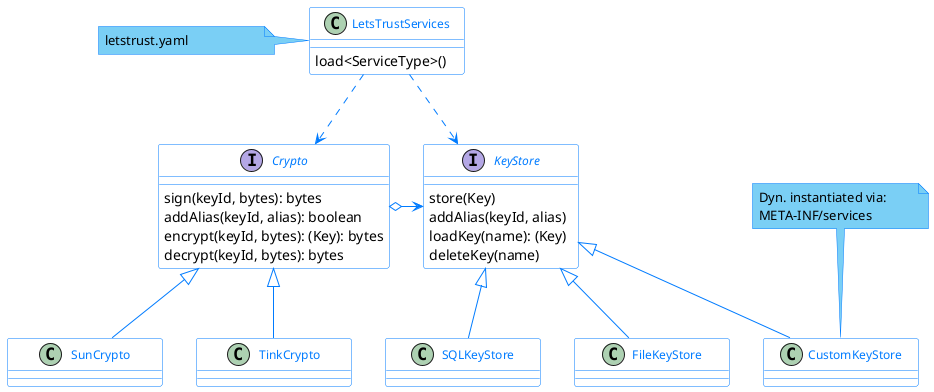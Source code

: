 @startuml
'https://plantuml.com/class-diagram

skinparam classFontColor 007BFF
skinparam classFontSize 12
skinparam classFontName Aapex
skinparam backgroundColor white
skinparam minClassWidth 155
skinparam nodesep 34
skinparam ranksep 70

skinparam class {
BorderColor 007BFF
ArrowColor 007BFF
BackgroundColor white
}

skinparam interface {
BorderColor 007BFF
ArrowColor 007BFF
}

skinparam note {
BorderColor 007BFF
BackgroundColor 7ACFF5
}

note as ConfNote
  letstrust.yaml
end note

class LetsTrustServices {
load<ServiceType>()
}

ConfNote -right- LetsTrustServices

LetsTrustServices ..> Crypto
LetsTrustServices ..> KeyStore

interface Crypto  {
sign(keyId, bytes): bytes
addAlias(keyId, alias): boolean
encrypt(keyId, bytes): (Key): bytes
decrypt(keyId, bytes): bytes
}

interface KeyStore {
store(Key)
addAlias(keyId, alias)
loadKey(name): (Key)
deleteKey(name)
}

class SQLKeyStore  {}
class FileKeyStore  {}
class CustomKeyStore  {}

note as CustomKeyStoreNote
  Dyn. instantiated via:
  META-INF/services
end note

CustomKeyStoreNote --> CustomKeyStore

KeyStore <|-- SQLKeyStore
KeyStore <|-- FileKeyStore
KeyStore <|-- CustomKeyStore

Crypto <|-- SunCrypto
Crypto <|-- TinkCrypto

Crypto o-right-> KeyStore




@enduml
